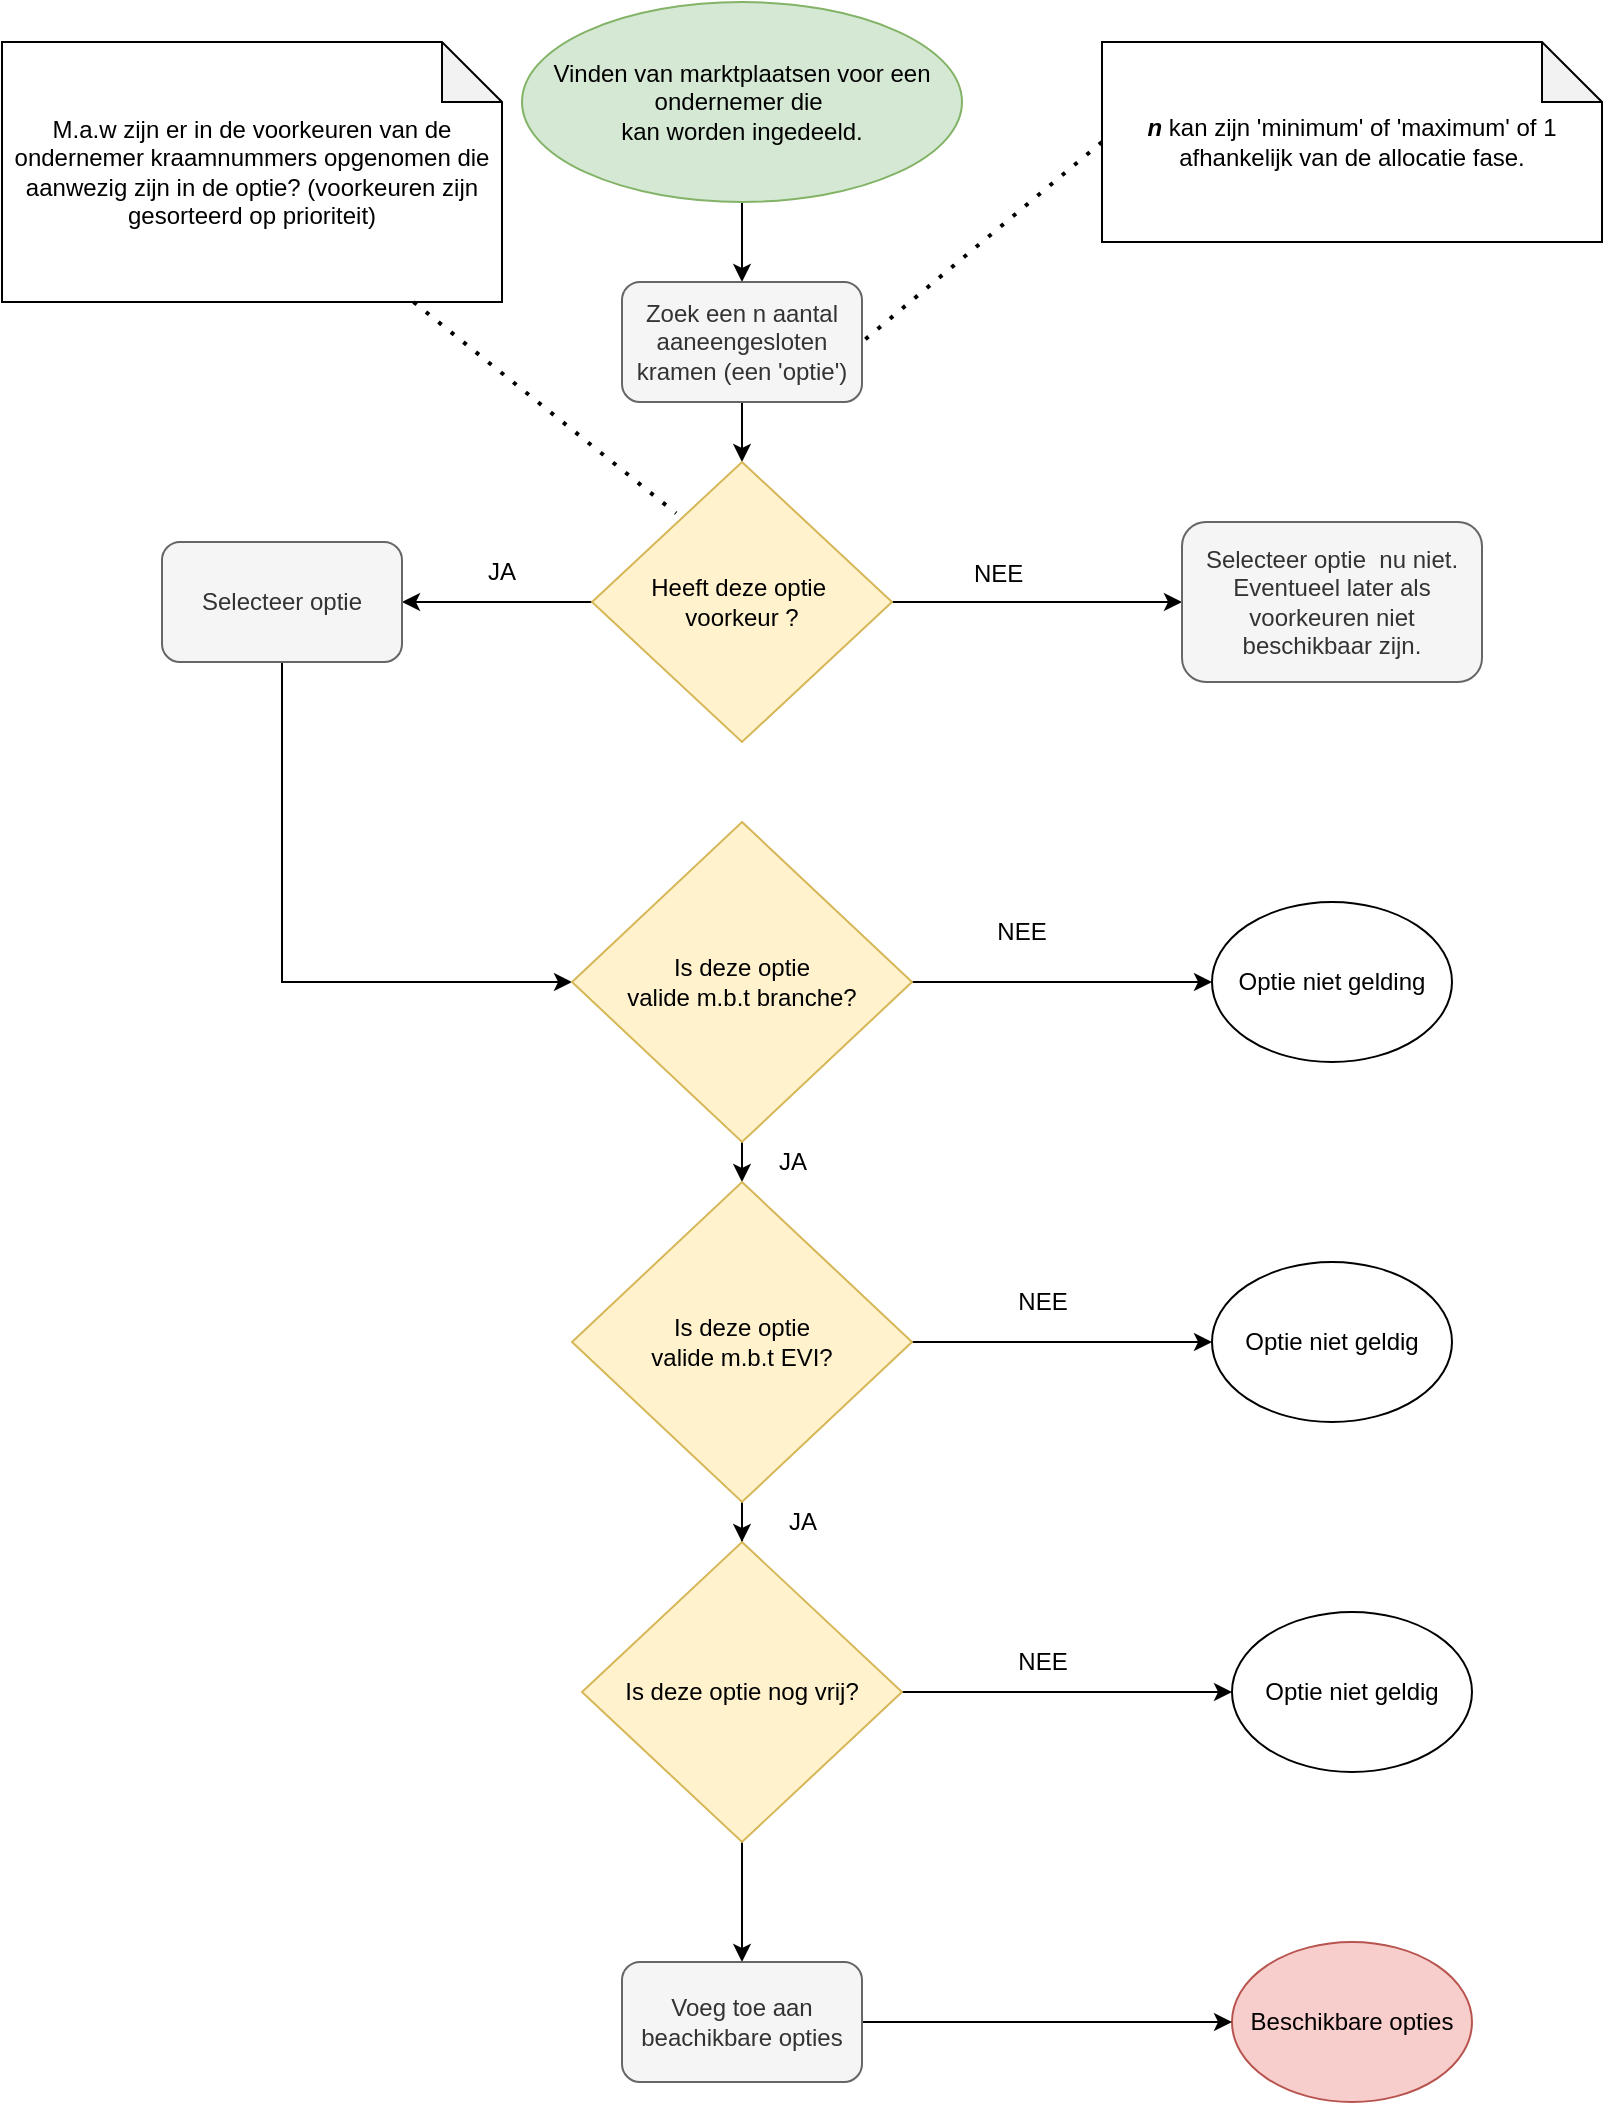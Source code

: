 <mxfile version="16.0.2" type="device"><diagram id="BzanYNm7l_cyTJQmJxq9" name="Page-1"><mxGraphModel dx="1673" dy="1065" grid="1" gridSize="10" guides="1" tooltips="1" connect="1" arrows="1" fold="1" page="1" pageScale="1" pageWidth="850" pageHeight="1100" math="0" shadow="0"><root><mxCell id="0"/><mxCell id="1" parent="0"/><mxCell id="4fh2Wk9goyhvIYkKAwH8-8" style="edgeStyle=orthogonalEdgeStyle;rounded=0;orthogonalLoop=1;jettySize=auto;html=1;exitX=0.5;exitY=1;exitDx=0;exitDy=0;" edge="1" parent="1" source="4fh2Wk9goyhvIYkKAwH8-1" target="4fh2Wk9goyhvIYkKAwH8-2"><mxGeometry relative="1" as="geometry"/></mxCell><mxCell id="4fh2Wk9goyhvIYkKAwH8-1" value="Vinden van marktplaatsen voor een ondernemer die&amp;nbsp;&lt;br&gt;kan worden ingedeeld." style="ellipse;whiteSpace=wrap;html=1;fillColor=#d5e8d4;strokeColor=#82b366;" vertex="1" parent="1"><mxGeometry x="270" y="10" width="220" height="100" as="geometry"/></mxCell><mxCell id="4fh2Wk9goyhvIYkKAwH8-9" style="edgeStyle=orthogonalEdgeStyle;rounded=0;orthogonalLoop=1;jettySize=auto;html=1;exitX=0.5;exitY=1;exitDx=0;exitDy=0;" edge="1" parent="1" source="4fh2Wk9goyhvIYkKAwH8-2" target="4fh2Wk9goyhvIYkKAwH8-3"><mxGeometry relative="1" as="geometry"/></mxCell><mxCell id="4fh2Wk9goyhvIYkKAwH8-2" value="Zoek een n aantal aaneengesloten kramen (een 'optie')" style="rounded=1;whiteSpace=wrap;html=1;fillColor=#f5f5f5;fontColor=#333333;strokeColor=#666666;" vertex="1" parent="1"><mxGeometry x="320" y="150" width="120" height="60" as="geometry"/></mxCell><mxCell id="4fh2Wk9goyhvIYkKAwH8-10" style="edgeStyle=orthogonalEdgeStyle;rounded=0;orthogonalLoop=1;jettySize=auto;html=1;exitX=0;exitY=0.5;exitDx=0;exitDy=0;" edge="1" parent="1" source="4fh2Wk9goyhvIYkKAwH8-3" target="4fh2Wk9goyhvIYkKAwH8-4"><mxGeometry relative="1" as="geometry"/></mxCell><mxCell id="4fh2Wk9goyhvIYkKAwH8-12" style="edgeStyle=orthogonalEdgeStyle;rounded=0;orthogonalLoop=1;jettySize=auto;html=1;exitX=1;exitY=0.5;exitDx=0;exitDy=0;entryX=0;entryY=0.5;entryDx=0;entryDy=0;" edge="1" parent="1" source="4fh2Wk9goyhvIYkKAwH8-3" target="4fh2Wk9goyhvIYkKAwH8-5"><mxGeometry relative="1" as="geometry"/></mxCell><mxCell id="4fh2Wk9goyhvIYkKAwH8-3" value="Heeft deze optie&amp;nbsp;&lt;br&gt;voorkeur ?" style="rhombus;whiteSpace=wrap;html=1;fillColor=#fff2cc;strokeColor=#d6b656;" vertex="1" parent="1"><mxGeometry x="305" y="240" width="150" height="140" as="geometry"/></mxCell><mxCell id="4fh2Wk9goyhvIYkKAwH8-15" style="edgeStyle=orthogonalEdgeStyle;rounded=0;orthogonalLoop=1;jettySize=auto;html=1;exitX=0.5;exitY=1;exitDx=0;exitDy=0;entryX=0;entryY=0.5;entryDx=0;entryDy=0;" edge="1" parent="1" source="4fh2Wk9goyhvIYkKAwH8-4" target="4fh2Wk9goyhvIYkKAwH8-14"><mxGeometry relative="1" as="geometry"/></mxCell><mxCell id="4fh2Wk9goyhvIYkKAwH8-4" value="Selecteer optie" style="rounded=1;whiteSpace=wrap;html=1;fillColor=#f5f5f5;fontColor=#333333;strokeColor=#666666;" vertex="1" parent="1"><mxGeometry x="90" y="280" width="120" height="60" as="geometry"/></mxCell><mxCell id="4fh2Wk9goyhvIYkKAwH8-5" value="Selecteer optie&amp;nbsp; nu niet. Eventueel later als voorkeuren niet beschikbaar zijn." style="rounded=1;whiteSpace=wrap;html=1;fillColor=#f5f5f5;fontColor=#333333;strokeColor=#666666;" vertex="1" parent="1"><mxGeometry x="600" y="270" width="150" height="80" as="geometry"/></mxCell><mxCell id="4fh2Wk9goyhvIYkKAwH8-6" value="&lt;b&gt;&lt;i&gt;n&lt;/i&gt;&lt;/b&gt; kan zijn 'minimum' of 'maximum' of 1 afhankelijk van de allocatie fase." style="shape=note;whiteSpace=wrap;html=1;backgroundOutline=1;darkOpacity=0.05;" vertex="1" parent="1"><mxGeometry x="560" y="30" width="250" height="100" as="geometry"/></mxCell><mxCell id="4fh2Wk9goyhvIYkKAwH8-7" value="" style="endArrow=none;dashed=1;html=1;dashPattern=1 3;strokeWidth=2;rounded=0;entryX=1;entryY=0.5;entryDx=0;entryDy=0;exitX=0;exitY=0.5;exitDx=0;exitDy=0;exitPerimeter=0;" edge="1" parent="1" source="4fh2Wk9goyhvIYkKAwH8-6" target="4fh2Wk9goyhvIYkKAwH8-2"><mxGeometry width="50" height="50" relative="1" as="geometry"><mxPoint x="400" y="490" as="sourcePoint"/><mxPoint x="450" y="440" as="targetPoint"/></mxGeometry></mxCell><mxCell id="4fh2Wk9goyhvIYkKAwH8-11" value="JA" style="text;html=1;strokeColor=none;fillColor=none;align=center;verticalAlign=middle;whiteSpace=wrap;rounded=0;" vertex="1" parent="1"><mxGeometry x="230" y="280" width="60" height="30" as="geometry"/></mxCell><mxCell id="4fh2Wk9goyhvIYkKAwH8-13" value="NEE" style="text;strokeColor=none;fillColor=none;align=left;verticalAlign=middle;spacingLeft=4;spacingRight=4;overflow=hidden;points=[[0,0.5],[1,0.5]];portConstraint=eastwest;rotatable=0;" vertex="1" parent="1"><mxGeometry x="490" y="280" width="80" height="30" as="geometry"/></mxCell><mxCell id="4fh2Wk9goyhvIYkKAwH8-18" style="edgeStyle=orthogonalEdgeStyle;rounded=0;orthogonalLoop=1;jettySize=auto;html=1;exitX=1;exitY=0.5;exitDx=0;exitDy=0;" edge="1" parent="1" source="4fh2Wk9goyhvIYkKAwH8-14" target="4fh2Wk9goyhvIYkKAwH8-17"><mxGeometry relative="1" as="geometry"/></mxCell><mxCell id="4fh2Wk9goyhvIYkKAwH8-21" style="edgeStyle=orthogonalEdgeStyle;rounded=0;orthogonalLoop=1;jettySize=auto;html=1;exitX=0.5;exitY=1;exitDx=0;exitDy=0;entryX=0.5;entryY=0;entryDx=0;entryDy=0;" edge="1" parent="1" source="4fh2Wk9goyhvIYkKAwH8-14" target="4fh2Wk9goyhvIYkKAwH8-20"><mxGeometry relative="1" as="geometry"/></mxCell><mxCell id="4fh2Wk9goyhvIYkKAwH8-14" value="Is deze optie&lt;br&gt;valide m.b.t branche?" style="rhombus;whiteSpace=wrap;html=1;fillColor=#fff2cc;strokeColor=#d6b656;" vertex="1" parent="1"><mxGeometry x="295" y="420" width="170" height="160" as="geometry"/></mxCell><mxCell id="4fh2Wk9goyhvIYkKAwH8-17" value="Optie niet gelding" style="ellipse;whiteSpace=wrap;html=1;" vertex="1" parent="1"><mxGeometry x="615" y="460" width="120" height="80" as="geometry"/></mxCell><mxCell id="4fh2Wk9goyhvIYkKAwH8-23" style="edgeStyle=orthogonalEdgeStyle;rounded=0;orthogonalLoop=1;jettySize=auto;html=1;exitX=1;exitY=0.5;exitDx=0;exitDy=0;entryX=0;entryY=0.5;entryDx=0;entryDy=0;" edge="1" parent="1" source="4fh2Wk9goyhvIYkKAwH8-20" target="4fh2Wk9goyhvIYkKAwH8-22"><mxGeometry relative="1" as="geometry"/></mxCell><mxCell id="4fh2Wk9goyhvIYkKAwH8-31" style="edgeStyle=orthogonalEdgeStyle;rounded=0;orthogonalLoop=1;jettySize=auto;html=1;exitX=0.5;exitY=1;exitDx=0;exitDy=0;" edge="1" parent="1" source="4fh2Wk9goyhvIYkKAwH8-20" target="4fh2Wk9goyhvIYkKAwH8-30"><mxGeometry relative="1" as="geometry"/></mxCell><mxCell id="4fh2Wk9goyhvIYkKAwH8-20" value="Is deze optie&lt;br&gt;valide m.b.t EVI?" style="rhombus;whiteSpace=wrap;html=1;fillColor=#fff2cc;strokeColor=#d6b656;" vertex="1" parent="1"><mxGeometry x="295" y="600" width="170" height="160" as="geometry"/></mxCell><mxCell id="4fh2Wk9goyhvIYkKAwH8-22" value="Optie niet geldig" style="ellipse;whiteSpace=wrap;html=1;" vertex="1" parent="1"><mxGeometry x="615" y="640" width="120" height="80" as="geometry"/></mxCell><mxCell id="4fh2Wk9goyhvIYkKAwH8-24" value="NEE" style="text;html=1;strokeColor=none;fillColor=none;align=center;verticalAlign=middle;whiteSpace=wrap;rounded=0;" vertex="1" parent="1"><mxGeometry x="490" y="460" width="60" height="30" as="geometry"/></mxCell><mxCell id="4fh2Wk9goyhvIYkKAwH8-25" value="NEE" style="text;html=1;align=center;verticalAlign=middle;resizable=0;points=[];autosize=1;strokeColor=none;fillColor=none;" vertex="1" parent="1"><mxGeometry x="510" y="650" width="40" height="20" as="geometry"/></mxCell><mxCell id="4fh2Wk9goyhvIYkKAwH8-26" value="JA" style="text;html=1;align=center;verticalAlign=middle;resizable=0;points=[];autosize=1;strokeColor=none;fillColor=none;" vertex="1" parent="1"><mxGeometry x="390" y="580" width="30" height="20" as="geometry"/></mxCell><mxCell id="4fh2Wk9goyhvIYkKAwH8-27" value="M.a.w zijn er in de voorkeuren van de ondernemer kraamnummers opgenomen die aanwezig zijn in de optie? (voorkeuren zijn gesorteerd op prioriteit)" style="shape=note;whiteSpace=wrap;html=1;backgroundOutline=1;darkOpacity=0.05;" vertex="1" parent="1"><mxGeometry x="10" y="30" width="250" height="130" as="geometry"/></mxCell><mxCell id="4fh2Wk9goyhvIYkKAwH8-29" value="" style="endArrow=none;dashed=1;html=1;dashPattern=1 3;strokeWidth=2;rounded=0;entryX=0.28;entryY=0.183;entryDx=0;entryDy=0;entryPerimeter=0;" edge="1" parent="1" source="4fh2Wk9goyhvIYkKAwH8-27" target="4fh2Wk9goyhvIYkKAwH8-3"><mxGeometry width="50" height="50" relative="1" as="geometry"><mxPoint x="140" y="230" as="sourcePoint"/><mxPoint x="190" y="180" as="targetPoint"/></mxGeometry></mxCell><mxCell id="4fh2Wk9goyhvIYkKAwH8-33" style="edgeStyle=orthogonalEdgeStyle;rounded=0;orthogonalLoop=1;jettySize=auto;html=1;" edge="1" parent="1" source="4fh2Wk9goyhvIYkKAwH8-30" target="4fh2Wk9goyhvIYkKAwH8-32"><mxGeometry relative="1" as="geometry"/></mxCell><mxCell id="4fh2Wk9goyhvIYkKAwH8-39" style="edgeStyle=orthogonalEdgeStyle;rounded=0;orthogonalLoop=1;jettySize=auto;html=1;exitX=0.5;exitY=1;exitDx=0;exitDy=0;entryX=0.5;entryY=0;entryDx=0;entryDy=0;" edge="1" parent="1" source="4fh2Wk9goyhvIYkKAwH8-30" target="4fh2Wk9goyhvIYkKAwH8-38"><mxGeometry relative="1" as="geometry"/></mxCell><mxCell id="4fh2Wk9goyhvIYkKAwH8-30" value="Is deze optie nog vrij?" style="rhombus;whiteSpace=wrap;html=1;fillColor=#fff2cc;strokeColor=#d6b656;" vertex="1" parent="1"><mxGeometry x="300" y="780" width="160" height="150" as="geometry"/></mxCell><mxCell id="4fh2Wk9goyhvIYkKAwH8-32" value="Optie niet geldig" style="ellipse;whiteSpace=wrap;html=1;" vertex="1" parent="1"><mxGeometry x="625" y="815" width="120" height="80" as="geometry"/></mxCell><mxCell id="4fh2Wk9goyhvIYkKAwH8-34" value="NEE" style="text;html=1;align=center;verticalAlign=middle;resizable=0;points=[];autosize=1;strokeColor=none;fillColor=none;" vertex="1" parent="1"><mxGeometry x="510" y="830" width="40" height="20" as="geometry"/></mxCell><mxCell id="4fh2Wk9goyhvIYkKAwH8-35" value="JA" style="text;html=1;align=center;verticalAlign=middle;resizable=0;points=[];autosize=1;strokeColor=none;fillColor=none;" vertex="1" parent="1"><mxGeometry x="395" y="760" width="30" height="20" as="geometry"/></mxCell><mxCell id="4fh2Wk9goyhvIYkKAwH8-36" value="Beschikbare opties" style="ellipse;whiteSpace=wrap;html=1;fillColor=#f8cecc;strokeColor=#b85450;" vertex="1" parent="1"><mxGeometry x="625" y="980" width="120" height="80" as="geometry"/></mxCell><mxCell id="4fh2Wk9goyhvIYkKAwH8-40" style="edgeStyle=orthogonalEdgeStyle;rounded=0;orthogonalLoop=1;jettySize=auto;html=1;exitX=1;exitY=0.5;exitDx=0;exitDy=0;" edge="1" parent="1" source="4fh2Wk9goyhvIYkKAwH8-38" target="4fh2Wk9goyhvIYkKAwH8-36"><mxGeometry relative="1" as="geometry"/></mxCell><mxCell id="4fh2Wk9goyhvIYkKAwH8-38" value="Voeg toe aan beachikbare opties" style="rounded=1;whiteSpace=wrap;html=1;fillColor=#f5f5f5;fontColor=#333333;strokeColor=#666666;" vertex="1" parent="1"><mxGeometry x="320" y="990" width="120" height="60" as="geometry"/></mxCell></root></mxGraphModel></diagram></mxfile>